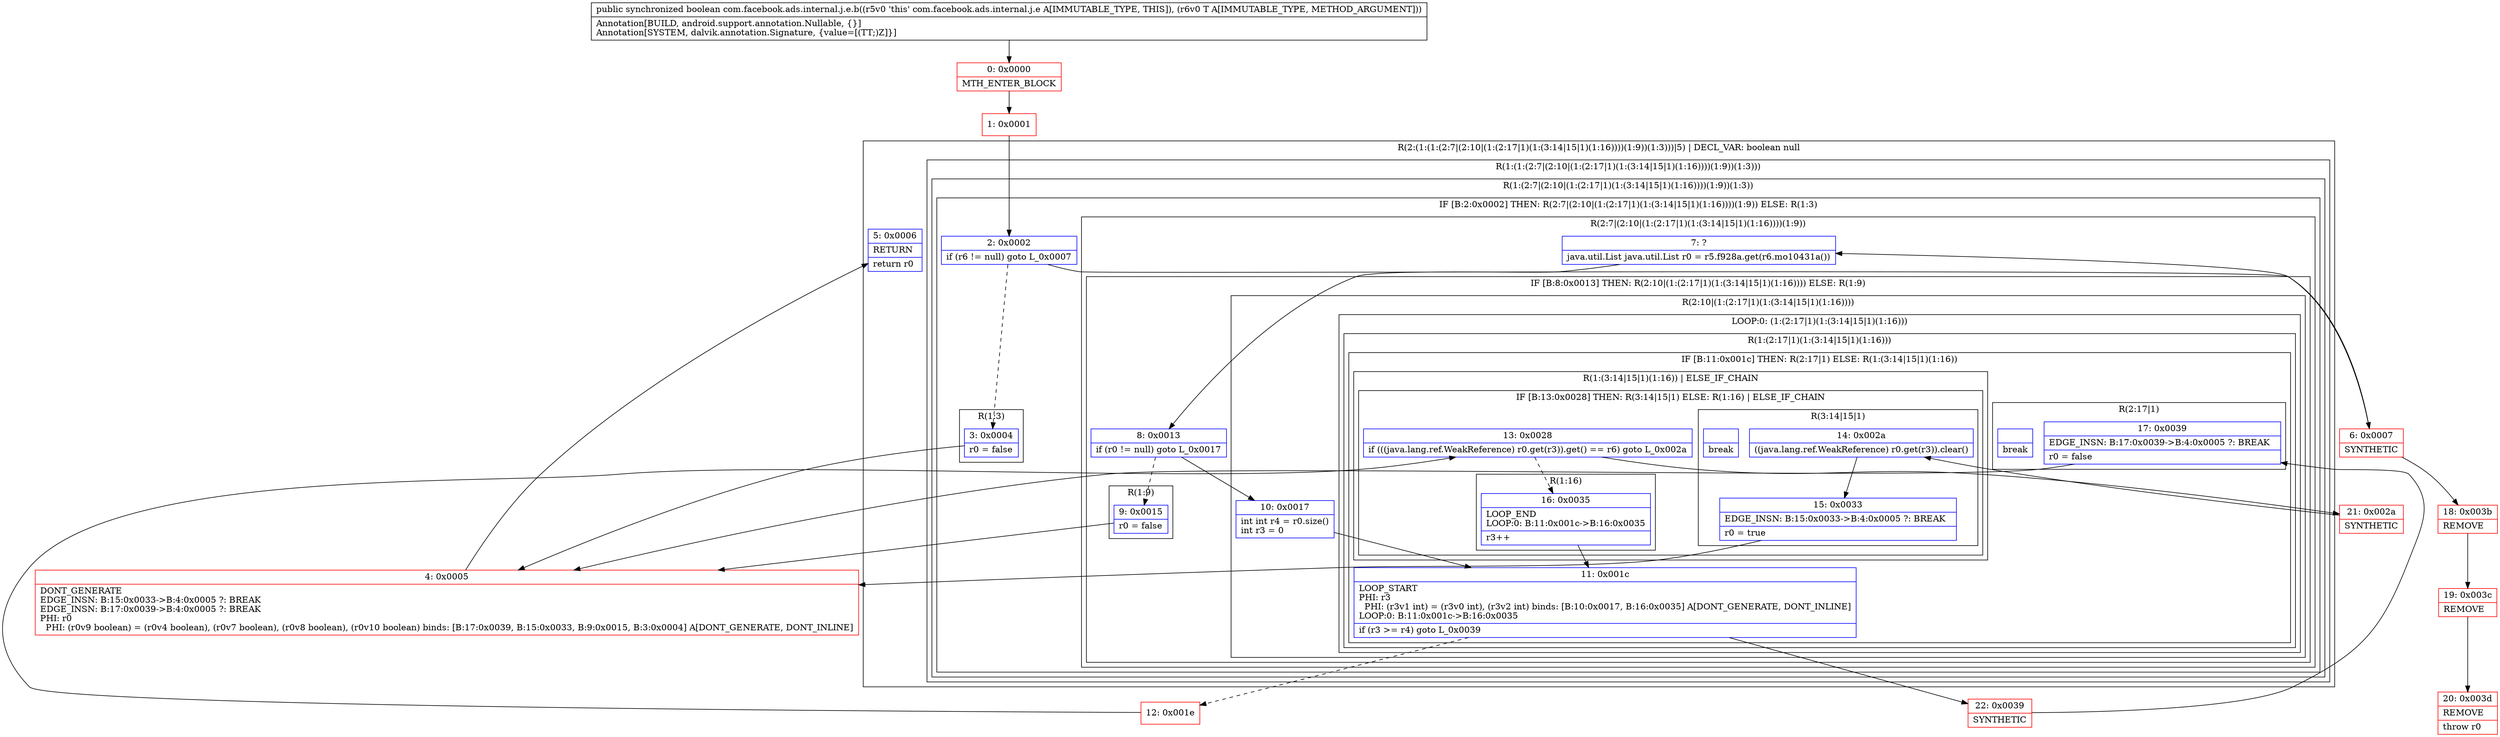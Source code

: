 digraph "CFG forcom.facebook.ads.internal.j.e.b(Lcom\/facebook\/ads\/internal\/j\/f;)Z" {
subgraph cluster_Region_2089557439 {
label = "R(2:(1:(1:(2:7|(2:10|(1:(2:17|1)(1:(3:14|15|1)(1:16))))(1:9))(1:3)))|5) | DECL_VAR: boolean null\l";
node [shape=record,color=blue];
subgraph cluster_Region_897166813 {
label = "R(1:(1:(2:7|(2:10|(1:(2:17|1)(1:(3:14|15|1)(1:16))))(1:9))(1:3)))";
node [shape=record,color=blue];
subgraph cluster_Region_1600220858 {
label = "R(1:(2:7|(2:10|(1:(2:17|1)(1:(3:14|15|1)(1:16))))(1:9))(1:3))";
node [shape=record,color=blue];
subgraph cluster_IfRegion_1361626088 {
label = "IF [B:2:0x0002] THEN: R(2:7|(2:10|(1:(2:17|1)(1:(3:14|15|1)(1:16))))(1:9)) ELSE: R(1:3)";
node [shape=record,color=blue];
Node_2 [shape=record,label="{2\:\ 0x0002|if (r6 != null) goto L_0x0007\l}"];
subgraph cluster_Region_1031928940 {
label = "R(2:7|(2:10|(1:(2:17|1)(1:(3:14|15|1)(1:16))))(1:9))";
node [shape=record,color=blue];
Node_7 [shape=record,label="{7\:\ ?|java.util.List java.util.List r0 = r5.f928a.get(r6.mo10431a())\l}"];
subgraph cluster_IfRegion_928433341 {
label = "IF [B:8:0x0013] THEN: R(2:10|(1:(2:17|1)(1:(3:14|15|1)(1:16)))) ELSE: R(1:9)";
node [shape=record,color=blue];
Node_8 [shape=record,label="{8\:\ 0x0013|if (r0 != null) goto L_0x0017\l}"];
subgraph cluster_Region_1819170964 {
label = "R(2:10|(1:(2:17|1)(1:(3:14|15|1)(1:16))))";
node [shape=record,color=blue];
Node_10 [shape=record,label="{10\:\ 0x0017|int int r4 = r0.size()\lint r3 = 0\l}"];
subgraph cluster_LoopRegion_1305828759 {
label = "LOOP:0: (1:(2:17|1)(1:(3:14|15|1)(1:16)))";
node [shape=record,color=blue];
subgraph cluster_Region_901383861 {
label = "R(1:(2:17|1)(1:(3:14|15|1)(1:16)))";
node [shape=record,color=blue];
subgraph cluster_IfRegion_1467707459 {
label = "IF [B:11:0x001c] THEN: R(2:17|1) ELSE: R(1:(3:14|15|1)(1:16))";
node [shape=record,color=blue];
Node_11 [shape=record,label="{11\:\ 0x001c|LOOP_START\lPHI: r3 \l  PHI: (r3v1 int) = (r3v0 int), (r3v2 int) binds: [B:10:0x0017, B:16:0x0035] A[DONT_GENERATE, DONT_INLINE]\lLOOP:0: B:11:0x001c\-\>B:16:0x0035\l|if (r3 \>= r4) goto L_0x0039\l}"];
subgraph cluster_Region_1669846166 {
label = "R(2:17|1)";
node [shape=record,color=blue];
Node_17 [shape=record,label="{17\:\ 0x0039|EDGE_INSN: B:17:0x0039\-\>B:4:0x0005 ?: BREAK  \l|r0 = false\l}"];
Node_InsnContainer_1643817478 [shape=record,label="{|break\l}"];
}
subgraph cluster_Region_1985614418 {
label = "R(1:(3:14|15|1)(1:16)) | ELSE_IF_CHAIN\l";
node [shape=record,color=blue];
subgraph cluster_IfRegion_1691993976 {
label = "IF [B:13:0x0028] THEN: R(3:14|15|1) ELSE: R(1:16) | ELSE_IF_CHAIN\l";
node [shape=record,color=blue];
Node_13 [shape=record,label="{13\:\ 0x0028|if (((java.lang.ref.WeakReference) r0.get(r3)).get() == r6) goto L_0x002a\l}"];
subgraph cluster_Region_1443439891 {
label = "R(3:14|15|1)";
node [shape=record,color=blue];
Node_14 [shape=record,label="{14\:\ 0x002a|((java.lang.ref.WeakReference) r0.get(r3)).clear()\l}"];
Node_15 [shape=record,label="{15\:\ 0x0033|EDGE_INSN: B:15:0x0033\-\>B:4:0x0005 ?: BREAK  \l|r0 = true\l}"];
Node_InsnContainer_293916907 [shape=record,label="{|break\l}"];
}
subgraph cluster_Region_1229924544 {
label = "R(1:16)";
node [shape=record,color=blue];
Node_16 [shape=record,label="{16\:\ 0x0035|LOOP_END\lLOOP:0: B:11:0x001c\-\>B:16:0x0035\l|r3++\l}"];
}
}
}
}
}
}
}
subgraph cluster_Region_2092520520 {
label = "R(1:9)";
node [shape=record,color=blue];
Node_9 [shape=record,label="{9\:\ 0x0015|r0 = false\l}"];
}
}
}
subgraph cluster_Region_1892473588 {
label = "R(1:3)";
node [shape=record,color=blue];
Node_3 [shape=record,label="{3\:\ 0x0004|r0 = false\l}"];
}
}
}
}
Node_5 [shape=record,label="{5\:\ 0x0006|RETURN\l|return r0\l}"];
}
Node_0 [shape=record,color=red,label="{0\:\ 0x0000|MTH_ENTER_BLOCK\l}"];
Node_1 [shape=record,color=red,label="{1\:\ 0x0001}"];
Node_4 [shape=record,color=red,label="{4\:\ 0x0005|DONT_GENERATE\lEDGE_INSN: B:15:0x0033\-\>B:4:0x0005 ?: BREAK  \lEDGE_INSN: B:17:0x0039\-\>B:4:0x0005 ?: BREAK  \lPHI: r0 \l  PHI: (r0v9 boolean) = (r0v4 boolean), (r0v7 boolean), (r0v8 boolean), (r0v10 boolean) binds: [B:17:0x0039, B:15:0x0033, B:9:0x0015, B:3:0x0004] A[DONT_GENERATE, DONT_INLINE]\l}"];
Node_6 [shape=record,color=red,label="{6\:\ 0x0007|SYNTHETIC\l}"];
Node_12 [shape=record,color=red,label="{12\:\ 0x001e}"];
Node_18 [shape=record,color=red,label="{18\:\ 0x003b|REMOVE\l}"];
Node_19 [shape=record,color=red,label="{19\:\ 0x003c|REMOVE\l}"];
Node_20 [shape=record,color=red,label="{20\:\ 0x003d|REMOVE\l|throw r0\l}"];
Node_21 [shape=record,color=red,label="{21\:\ 0x002a|SYNTHETIC\l}"];
Node_22 [shape=record,color=red,label="{22\:\ 0x0039|SYNTHETIC\l}"];
MethodNode[shape=record,label="{public synchronized boolean com.facebook.ads.internal.j.e.b((r5v0 'this' com.facebook.ads.internal.j.e A[IMMUTABLE_TYPE, THIS]), (r6v0 T A[IMMUTABLE_TYPE, METHOD_ARGUMENT]))  | Annotation[BUILD, android.support.annotation.Nullable, \{\}]\lAnnotation[SYSTEM, dalvik.annotation.Signature, \{value=[(TT;)Z]\}]\l}"];
MethodNode -> Node_0;
Node_2 -> Node_3[style=dashed];
Node_2 -> Node_6;
Node_7 -> Node_8;
Node_8 -> Node_9[style=dashed];
Node_8 -> Node_10;
Node_10 -> Node_11;
Node_11 -> Node_12[style=dashed];
Node_11 -> Node_22;
Node_17 -> Node_4;
Node_13 -> Node_16[style=dashed];
Node_13 -> Node_21;
Node_14 -> Node_15;
Node_15 -> Node_4;
Node_16 -> Node_11;
Node_9 -> Node_4;
Node_3 -> Node_4;
Node_0 -> Node_1;
Node_1 -> Node_2;
Node_4 -> Node_5;
Node_6 -> Node_7;
Node_6 -> Node_18;
Node_12 -> Node_13;
Node_18 -> Node_19;
Node_19 -> Node_20;
Node_21 -> Node_14;
Node_22 -> Node_17;
}

